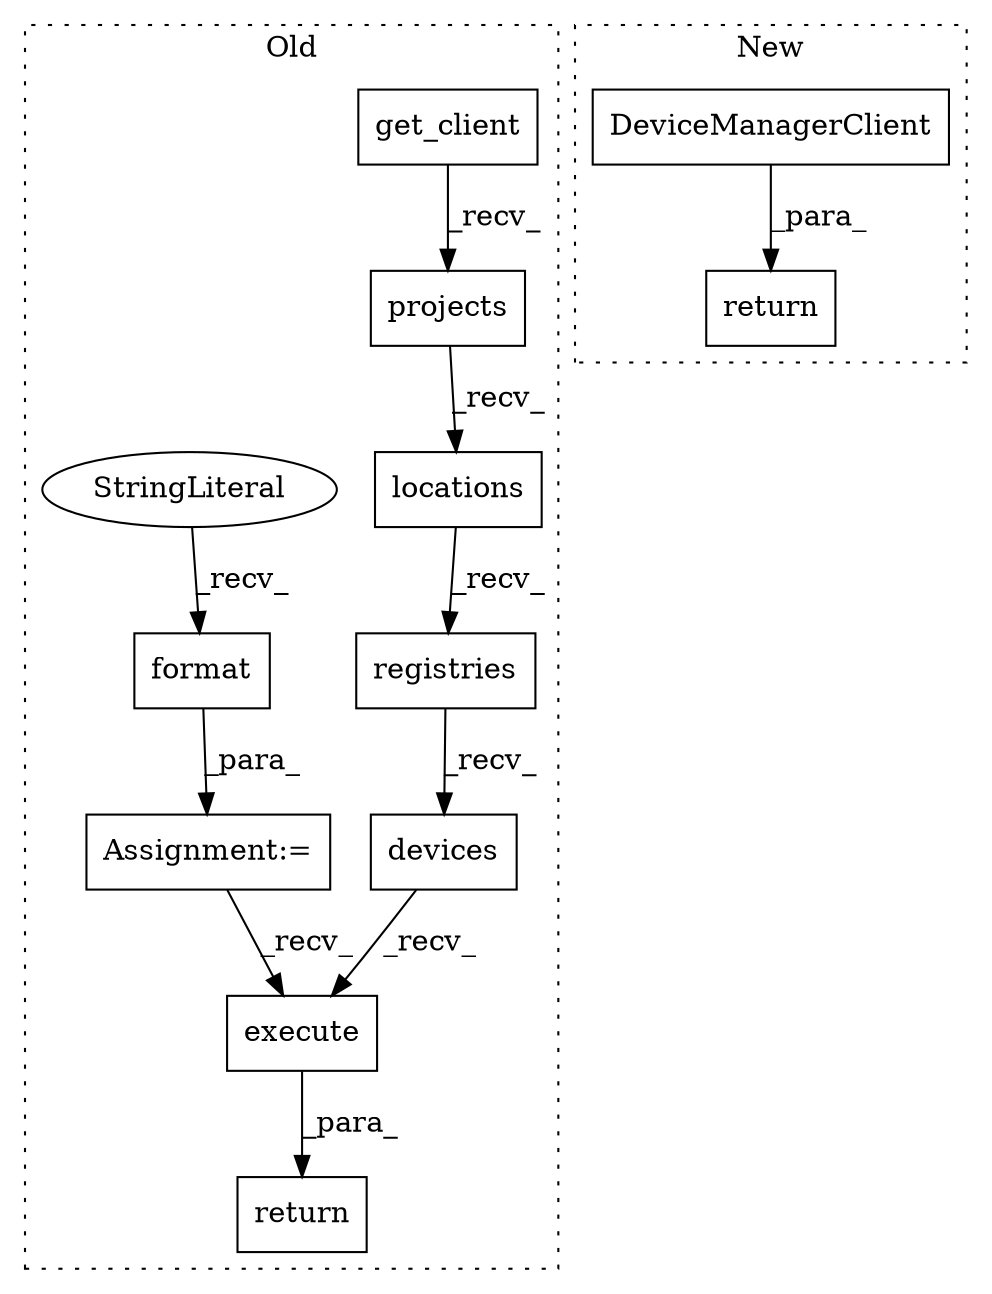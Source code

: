 digraph G {
subgraph cluster0 {
1 [label="registries" a="32" s="12198" l="12" shape="box"];
3 [label="get_client" a="32" s="11723,11754" l="11,1" shape="box"];
4 [label="projects" a="32" s="12175" l="10" shape="box"];
5 [label="execute" a="32" s="12260" l="9" shape="box"];
6 [label="locations" a="32" s="12186" l="11" shape="box"];
8 [label="return" a="41" s="12161" l="7" shape="box"];
9 [label="devices" a="32" s="12211" l="9" shape="box"];
10 [label="Assignment:=" a="7" s="12107" l="1" shape="box"];
11 [label="format" a="32" s="12124,12154" l="7,1" shape="box"];
12 [label="StringLiteral" a="45" s="12108" l="15" shape="ellipse"];
label = "Old";
style="dotted";
}
subgraph cluster1 {
2 [label="return" a="41" s="11748" l="7" shape="box"];
7 [label="DeviceManagerClient" a="32" s="11193" l="21" shape="box"];
label = "New";
style="dotted";
}
1 -> 9 [label="_recv_"];
3 -> 4 [label="_recv_"];
4 -> 6 [label="_recv_"];
5 -> 8 [label="_para_"];
6 -> 1 [label="_recv_"];
7 -> 2 [label="_para_"];
9 -> 5 [label="_recv_"];
10 -> 5 [label="_recv_"];
11 -> 10 [label="_para_"];
12 -> 11 [label="_recv_"];
}